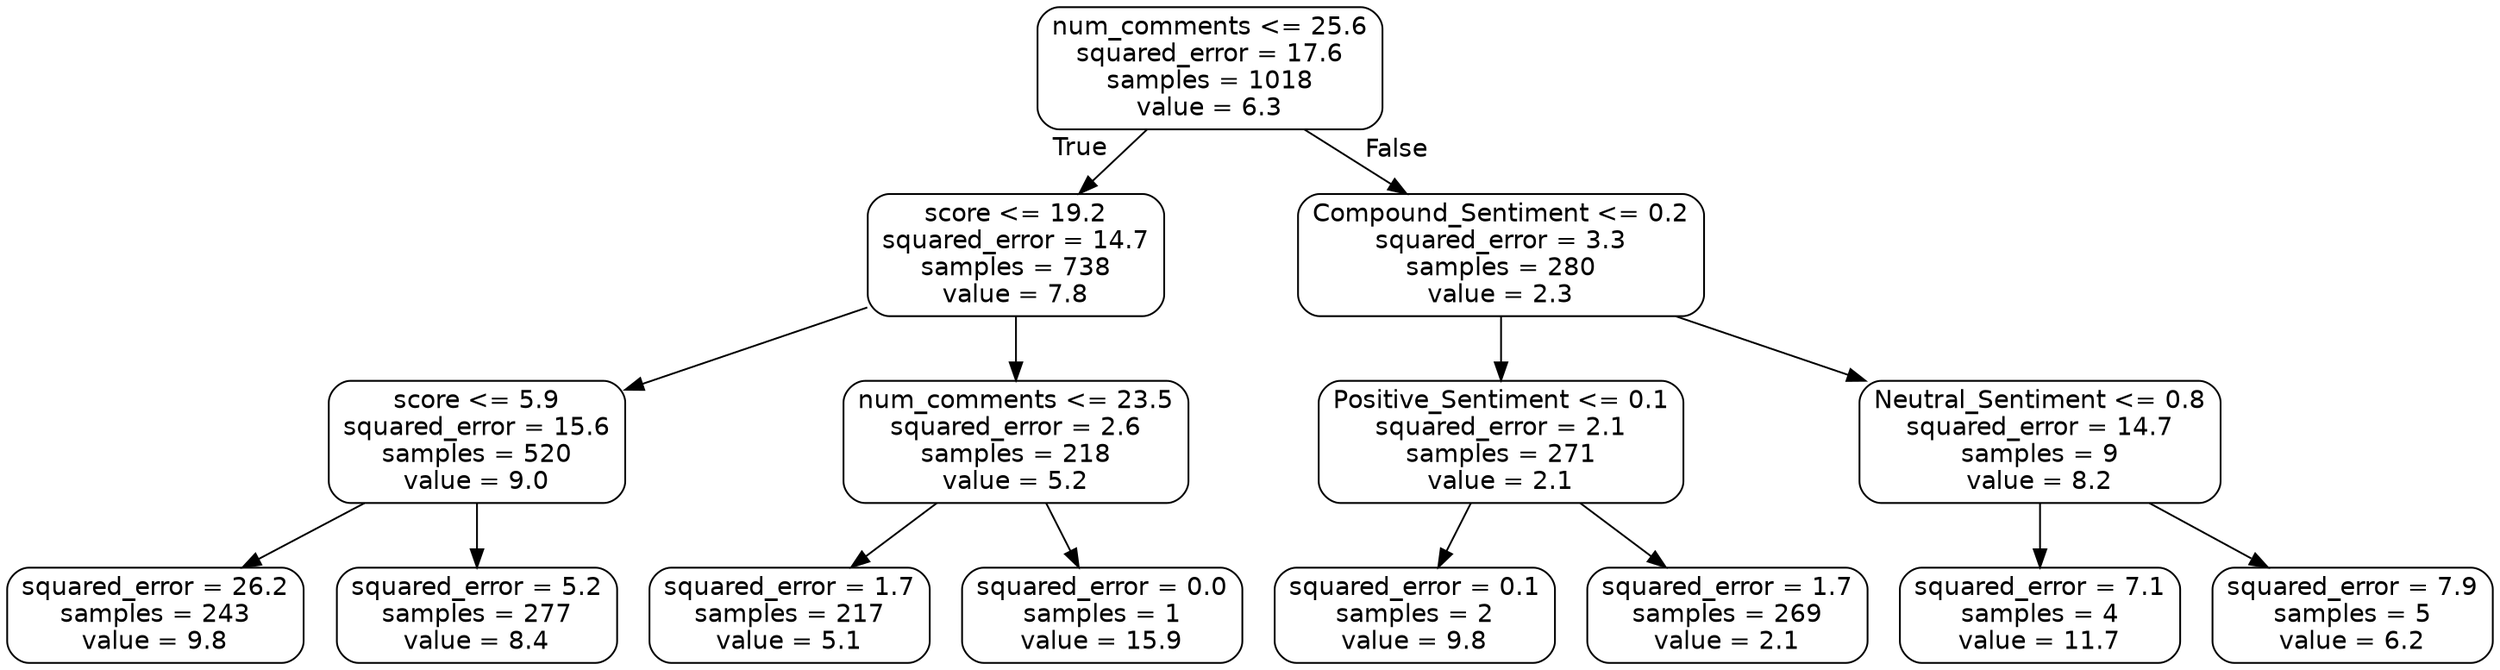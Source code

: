 digraph Tree {
node [shape=box, style="rounded", color="black", fontname="helvetica"] ;
edge [fontname="helvetica"] ;
0 [label="num_comments <= 25.6\nsquared_error = 17.6\nsamples = 1018\nvalue = 6.3"] ;
1 [label="score <= 19.2\nsquared_error = 14.7\nsamples = 738\nvalue = 7.8"] ;
0 -> 1 [labeldistance=2.5, labelangle=45, headlabel="True"] ;
2 [label="score <= 5.9\nsquared_error = 15.6\nsamples = 520\nvalue = 9.0"] ;
1 -> 2 ;
3 [label="squared_error = 26.2\nsamples = 243\nvalue = 9.8"] ;
2 -> 3 ;
4 [label="squared_error = 5.2\nsamples = 277\nvalue = 8.4"] ;
2 -> 4 ;
5 [label="num_comments <= 23.5\nsquared_error = 2.6\nsamples = 218\nvalue = 5.2"] ;
1 -> 5 ;
6 [label="squared_error = 1.7\nsamples = 217\nvalue = 5.1"] ;
5 -> 6 ;
7 [label="squared_error = 0.0\nsamples = 1\nvalue = 15.9"] ;
5 -> 7 ;
8 [label="Compound_Sentiment <= 0.2\nsquared_error = 3.3\nsamples = 280\nvalue = 2.3"] ;
0 -> 8 [labeldistance=2.5, labelangle=-45, headlabel="False"] ;
9 [label="Positive_Sentiment <= 0.1\nsquared_error = 2.1\nsamples = 271\nvalue = 2.1"] ;
8 -> 9 ;
10 [label="squared_error = 0.1\nsamples = 2\nvalue = 9.8"] ;
9 -> 10 ;
11 [label="squared_error = 1.7\nsamples = 269\nvalue = 2.1"] ;
9 -> 11 ;
12 [label="Neutral_Sentiment <= 0.8\nsquared_error = 14.7\nsamples = 9\nvalue = 8.2"] ;
8 -> 12 ;
13 [label="squared_error = 7.1\nsamples = 4\nvalue = 11.7"] ;
12 -> 13 ;
14 [label="squared_error = 7.9\nsamples = 5\nvalue = 6.2"] ;
12 -> 14 ;
}